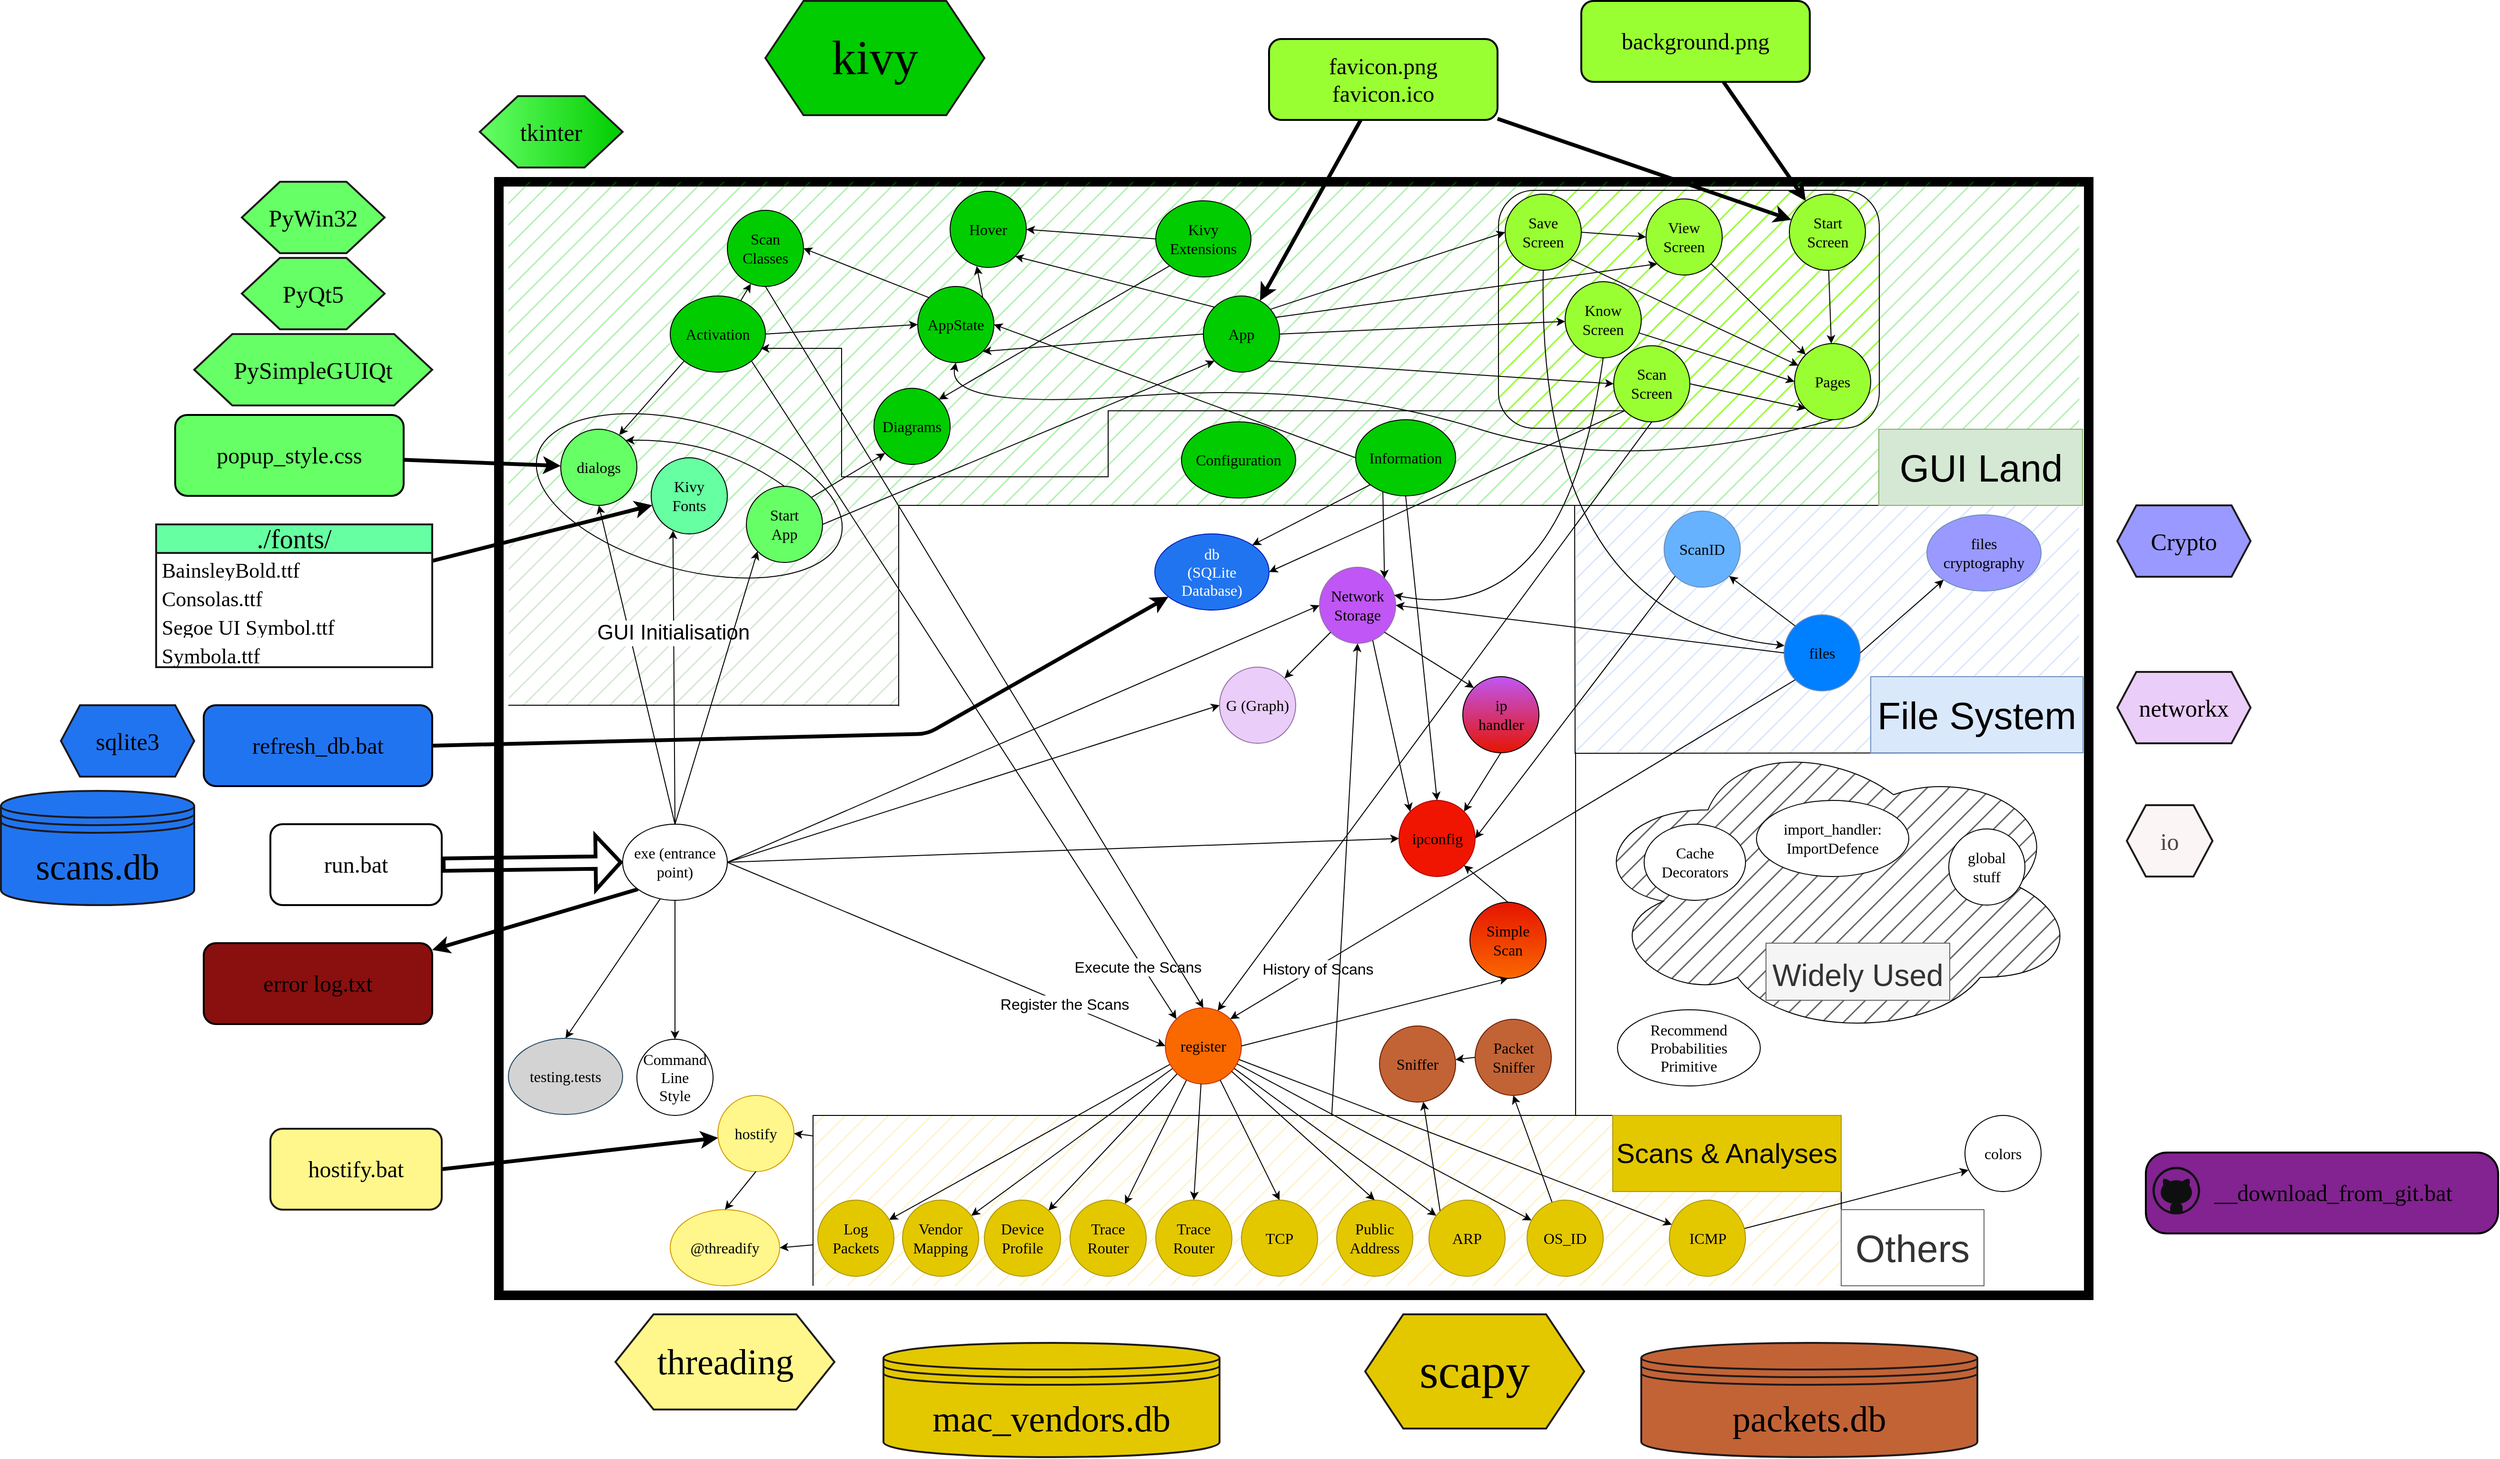 <mxfile>
    <diagram name="Page-1" id="a8F7jJg699dGcDbAWTl5">
        <mxGraphModel dx="2985" dy="2819" grid="1" gridSize="10" guides="1" tooltips="1" connect="1" arrows="1" fold="1" page="1" pageScale="1" pageWidth="827" pageHeight="1169" math="0" shadow="0">
            <root>
                <mxCell id="0"/>
                <mxCell id="1" parent="0"/>
                <mxCell id="19" value="" style="rounded=0;whiteSpace=wrap;html=1;fillColor=none;strokeWidth=10;" vertex="1" parent="1">
                    <mxGeometry x="-10" width="1670" height="1170" as="geometry"/>
                </mxCell>
                <mxCell id="KP8LtkTHCNszyvqluSHY-103" value="" style="rounded=0;whiteSpace=wrap;html=1;strokeColor=none;fillColor=#fff2cc;fillStyle=hatch;" parent="1" vertex="1">
                    <mxGeometry x="320" y="981" width="1080" height="179" as="geometry"/>
                </mxCell>
                <mxCell id="KP8LtkTHCNszyvqluSHY-54" value="" style="rounded=0;whiteSpace=wrap;html=1;fillColor=#00CC00;strokeColor=none;fillStyle=hatch;opacity=30;" parent="1" vertex="1">
                    <mxGeometry width="1650" height="340" as="geometry"/>
                </mxCell>
                <mxCell id="KP8LtkTHCNszyvqluSHY-77" value="" style="rounded=1;whiteSpace=wrap;html=1;fillColor=#99FF33;fillStyle=hatch;" parent="1" vertex="1">
                    <mxGeometry x="1040" y="9" width="400" height="250" as="geometry"/>
                </mxCell>
                <mxCell id="KP8LtkTHCNszyvqluSHY-63" value="" style="rounded=0;whiteSpace=wrap;html=1;strokeColor=none;fillStyle=hatch;" parent="1" vertex="1">
                    <mxGeometry x="1400" y="980" width="250" height="180" as="geometry"/>
                </mxCell>
                <mxCell id="KP8LtkTHCNszyvqluSHY-62" value="" style="rounded=0;whiteSpace=wrap;html=1;strokeColor=none;fillStyle=hatch;" parent="1" vertex="1">
                    <mxGeometry x="1121" y="600" width="529" height="380" as="geometry"/>
                </mxCell>
                <mxCell id="KP8LtkTHCNszyvqluSHY-56" value="" style="ellipse;shape=cloud;whiteSpace=wrap;html=1;fillStyle=hatch;fillColor=#666666;" parent="1" vertex="1">
                    <mxGeometry x="1130" y="580" width="520" height="320" as="geometry"/>
                </mxCell>
                <mxCell id="KP8LtkTHCNszyvqluSHY-55" value="" style="rounded=0;whiteSpace=wrap;html=1;fillColor=#d5e8d4;strokeColor=none;fillStyle=hatch;" parent="1" vertex="1">
                    <mxGeometry x="0.5" y="340" width="409.5" height="210" as="geometry"/>
                </mxCell>
                <mxCell id="KP8LtkTHCNszyvqluSHY-53" value="" style="rounded=0;whiteSpace=wrap;html=1;fillColor=#dae8fc;strokeColor=none;fillStyle=hatch;glass=0;shadow=0;" parent="1" vertex="1">
                    <mxGeometry x="1121" y="340" width="529" height="260" as="geometry"/>
                </mxCell>
                <mxCell id="KP8LtkTHCNszyvqluSHY-12" value="" style="ellipse;whiteSpace=wrap;html=1;fillColor=none;rotation=15;" parent="1" vertex="1">
                    <mxGeometry x="25" y="252.3" width="330" height="155.41" as="geometry"/>
                </mxCell>
                <mxCell id="4mCQ5pcPBgcy5jRonQE--4" value="colors" style="ellipse;whiteSpace=wrap;html=1;fontFamily=Consolas;fontSize=16;" parent="1" vertex="1">
                    <mxGeometry x="1530" y="981" width="80" height="80" as="geometry"/>
                </mxCell>
                <mxCell id="4mCQ5pcPBgcy5jRonQE--5" value="Command&lt;br&gt;Line&lt;br&gt;Style" style="ellipse;whiteSpace=wrap;html=1;fontFamily=Consolas;fontSize=16;" parent="1" vertex="1">
                    <mxGeometry x="135" y="901" width="80" height="80" as="geometry"/>
                </mxCell>
                <mxCell id="4mCQ5pcPBgcy5jRonQE--6" value="db&lt;br&gt;(SQLite Database)" style="ellipse;whiteSpace=wrap;html=1;fontFamily=Consolas;fontSize=16;fillColor=#2174EF;fontColor=#ffffff;strokeColor=#001DBC;" parent="1" vertex="1">
                    <mxGeometry x="679" y="370" width="120" height="80" as="geometry"/>
                </mxCell>
                <mxCell id="43" style="edgeStyle=none;html=1;exitX=0;exitY=1;exitDx=0;exitDy=0;strokeWidth=4;fontFamily=Consolas;fontSize=22;" edge="1" parent="1" source="4mCQ5pcPBgcy5jRonQE--7" target="42">
                    <mxGeometry relative="1" as="geometry"/>
                </mxCell>
                <mxCell id="4mCQ5pcPBgcy5jRonQE--7" value="exe (entrance point)" style="ellipse;whiteSpace=wrap;html=1;fontFamily=Consolas;fontSize=16;" parent="1" vertex="1">
                    <mxGeometry x="120" y="675" width="110" height="80" as="geometry"/>
                </mxCell>
                <mxCell id="4mCQ5pcPBgcy5jRonQE--8" value="files" style="ellipse;whiteSpace=wrap;html=1;fontFamily=Consolas;fontSize=16;fillColor=#007FFF;strokeColor=#6c8ebf;" parent="1" vertex="1">
                    <mxGeometry x="1340" y="455" width="80" height="80" as="geometry"/>
                </mxCell>
                <mxCell id="4mCQ5pcPBgcy5jRonQE--9" value="files&lt;br&gt;cryptography" style="ellipse;whiteSpace=wrap;html=1;fontFamily=Consolas;fontSize=16;fillColor=#9999FF;strokeColor=#6c8ebf;" parent="1" vertex="1">
                    <mxGeometry x="1490" y="350" width="120" height="80" as="geometry"/>
                </mxCell>
                <mxCell id="4mCQ5pcPBgcy5jRonQE--10" value="global&lt;br&gt;stuff" style="ellipse;whiteSpace=wrap;html=1;fontFamily=Consolas;fontSize=16;" parent="1" vertex="1">
                    <mxGeometry x="1513" y="680" width="80" height="80" as="geometry"/>
                </mxCell>
                <mxCell id="4mCQ5pcPBgcy5jRonQE--11" value="hostify" style="ellipse;whiteSpace=wrap;html=1;fontFamily=Consolas;fontSize=16;fillColor=#FFF78C;strokeColor=#d79b00;" parent="1" vertex="1">
                    <mxGeometry x="220" y="960" width="80" height="80" as="geometry"/>
                </mxCell>
                <mxCell id="4mCQ5pcPBgcy5jRonQE--12" value="import_handler: ImportDefence" style="ellipse;whiteSpace=wrap;html=1;fontFamily=Consolas;fontSize=16;" parent="1" vertex="1">
                    <mxGeometry x="1311" y="650" width="160" height="80" as="geometry"/>
                </mxCell>
                <mxCell id="4mCQ5pcPBgcy5jRonQE--13" value="ipconfig" style="ellipse;whiteSpace=wrap;html=1;fontFamily=Consolas;fontSize=16;fillColor=#F01500;strokeColor=#B20000;fontColor=#000000;" parent="1" vertex="1">
                    <mxGeometry x="935.5" y="650" width="80" height="80" as="geometry"/>
                </mxCell>
                <mxCell id="4mCQ5pcPBgcy5jRonQE--14" value="ip&lt;br&gt;handler" style="ellipse;whiteSpace=wrap;html=1;fontFamily=Consolas;fontSize=16;gradientColor=#E51400;fillColor=#C056F5;" parent="1" vertex="1">
                    <mxGeometry x="1002.5" y="520" width="80" height="80" as="geometry"/>
                </mxCell>
                <mxCell id="4mCQ5pcPBgcy5jRonQE--15" value="Network&lt;br&gt;Storage" style="ellipse;whiteSpace=wrap;html=1;fontFamily=Consolas;fontSize=16;fillColor=#c056f5;strokeColor=#9673a6;" parent="1" vertex="1">
                    <mxGeometry x="852" y="405" width="80" height="80" as="geometry"/>
                </mxCell>
                <mxCell id="18" style="edgeStyle=none;html=1;exitX=0;exitY=0.5;exitDx=0;exitDy=0;fontSize=29;" parent="1" source="4mCQ5pcPBgcy5jRonQE--16" target="16" edge="1">
                    <mxGeometry relative="1" as="geometry"/>
                </mxCell>
                <mxCell id="4mCQ5pcPBgcy5jRonQE--16" value="Packet&lt;br&gt;Sniffer" style="ellipse;whiteSpace=wrap;html=1;fontFamily=Consolas;fontSize=16;fillColor=#C26336;fontColor=#000000;strokeColor=#6D1F00;" parent="1" vertex="1">
                    <mxGeometry x="1015.5" y="880" width="80" height="80" as="geometry"/>
                </mxCell>
                <mxCell id="4mCQ5pcPBgcy5jRonQE--18" value="Recommend&lt;br&gt;Probabilities&lt;br&gt;Primitive" style="ellipse;whiteSpace=wrap;html=1;fontFamily=Consolas;fontSize=16;" parent="1" vertex="1">
                    <mxGeometry x="1165" y="870" width="150" height="80" as="geometry"/>
                </mxCell>
                <mxCell id="9" style="edgeStyle=none;html=1;fontSize=29;" parent="1" source="4mCQ5pcPBgcy5jRonQE--19" target="8" edge="1">
                    <mxGeometry relative="1" as="geometry"/>
                </mxCell>
                <mxCell id="13" style="edgeStyle=none;html=1;fontSize=29;" parent="1" source="4mCQ5pcPBgcy5jRonQE--19" target="10" edge="1">
                    <mxGeometry relative="1" as="geometry"/>
                </mxCell>
                <mxCell id="14" style="edgeStyle=none;html=1;fontSize=29;" parent="1" source="4mCQ5pcPBgcy5jRonQE--19" target="11" edge="1">
                    <mxGeometry relative="1" as="geometry"/>
                </mxCell>
                <mxCell id="15" style="edgeStyle=none;html=1;fontSize=29;" parent="1" source="4mCQ5pcPBgcy5jRonQE--19" target="12" edge="1">
                    <mxGeometry relative="1" as="geometry"/>
                </mxCell>
                <mxCell id="4mCQ5pcPBgcy5jRonQE--19" value="register" style="ellipse;whiteSpace=wrap;html=1;fontFamily=Consolas;fontSize=16;fillColor=#fa6800;strokeColor=#C73500;fontColor=#000000;" parent="1" vertex="1">
                    <mxGeometry x="690" y="868" width="80" height="80" as="geometry"/>
                </mxCell>
                <mxCell id="4mCQ5pcPBgcy5jRonQE--20" value="ScanID" style="ellipse;whiteSpace=wrap;html=1;fontFamily=Consolas;fontSize=16;fillColor=#66B2FF;strokeColor=#6c8ebf;" parent="1" vertex="1">
                    <mxGeometry x="1214" y="346" width="80" height="80" as="geometry"/>
                </mxCell>
                <mxCell id="4mCQ5pcPBgcy5jRonQE--21" value="Simple&lt;br&gt;Scan" style="ellipse;whiteSpace=wrap;html=1;fontFamily=Consolas;fontSize=16;gradientColor=#FA6800;fillColor=#E51400;" parent="1" vertex="1">
                    <mxGeometry x="1010" y="757" width="80" height="80" as="geometry"/>
                </mxCell>
                <mxCell id="4mCQ5pcPBgcy5jRonQE--22" value="@threadify" style="ellipse;whiteSpace=wrap;html=1;fontFamily=Consolas;fontSize=16;fillColor=#FFF78C;strokeColor=#d79b00;" parent="1" vertex="1">
                    <mxGeometry x="170" y="1080" width="115" height="80" as="geometry"/>
                </mxCell>
                <mxCell id="4mCQ5pcPBgcy5jRonQE--23" value="Activation" style="ellipse;whiteSpace=wrap;html=1;fontFamily=Consolas;fontSize=16;fillColor=#00CC00;" parent="1" vertex="1">
                    <mxGeometry x="170" y="120" width="100" height="80" as="geometry"/>
                </mxCell>
                <mxCell id="4mCQ5pcPBgcy5jRonQE--24" value="App" style="ellipse;whiteSpace=wrap;html=1;fontFamily=Consolas;fontSize=16;fillColor=#00CC00;" parent="1" vertex="1">
                    <mxGeometry x="730" y="120" width="80" height="80" as="geometry"/>
                </mxCell>
                <mxCell id="4mCQ5pcPBgcy5jRonQE--25" value="AppState" style="ellipse;whiteSpace=wrap;html=1;fontFamily=Consolas;fontSize=16;fillColor=#00CC00;" parent="1" vertex="1">
                    <mxGeometry x="430" y="110" width="80" height="80" as="geometry"/>
                </mxCell>
                <mxCell id="4mCQ5pcPBgcy5jRonQE--26" value="Configuration" style="ellipse;whiteSpace=wrap;html=1;fontFamily=Consolas;fontSize=16;fillColor=#00CC00;" parent="1" vertex="1">
                    <mxGeometry x="707" y="252.3" width="120" height="80" as="geometry"/>
                </mxCell>
                <mxCell id="4mCQ5pcPBgcy5jRonQE--27" value="Diagrams" style="ellipse;whiteSpace=wrap;html=1;fontFamily=Consolas;fontSize=16;fillColor=#00CC00;" parent="1" vertex="1">
                    <mxGeometry x="384" y="217" width="80" height="80" as="geometry"/>
                </mxCell>
                <mxCell id="4mCQ5pcPBgcy5jRonQE--28" value="dialogs" style="ellipse;whiteSpace=wrap;html=1;fontFamily=Consolas;fontSize=16;fillColor=#66FF66;" parent="1" vertex="1">
                    <mxGeometry x="55" y="260" width="80" height="80" as="geometry"/>
                </mxCell>
                <mxCell id="4mCQ5pcPBgcy5jRonQE--29" value="Hover" style="ellipse;whiteSpace=wrap;html=1;fontFamily=Consolas;fontSize=16;fillColor=#00CC00;" parent="1" vertex="1">
                    <mxGeometry x="464" y="10" width="80" height="80" as="geometry"/>
                </mxCell>
                <mxCell id="4mCQ5pcPBgcy5jRonQE--30" value="Information" style="ellipse;whiteSpace=wrap;html=1;fontFamily=Consolas;fontSize=16;fillColor=#00CC00;" parent="1" vertex="1">
                    <mxGeometry x="890" y="250" width="105" height="80" as="geometry"/>
                </mxCell>
                <mxCell id="4mCQ5pcPBgcy5jRonQE--31" value="Kivy&lt;br&gt;Extensions" style="ellipse;whiteSpace=wrap;html=1;fontFamily=Consolas;fontSize=16;fillColor=#00CC00;" parent="1" vertex="1">
                    <mxGeometry x="680" y="20" width="100" height="80" as="geometry"/>
                </mxCell>
                <mxCell id="31" style="edgeStyle=none;html=1;strokeWidth=4;fontFamily=Consolas;fontSize=30;" edge="1" parent="1" source="27" target="4mCQ5pcPBgcy5jRonQE--32">
                    <mxGeometry relative="1" as="geometry"/>
                </mxCell>
                <mxCell id="4mCQ5pcPBgcy5jRonQE--32" value="Kivy&lt;br&gt;Fonts" style="ellipse;whiteSpace=wrap;html=1;fontFamily=Consolas;fontSize=16;fillColor=#66ffa2;" parent="1" vertex="1">
                    <mxGeometry x="150" y="290" width="80" height="80" as="geometry"/>
                </mxCell>
                <mxCell id="4mCQ5pcPBgcy5jRonQE--33" value="Scan&lt;br&gt;Classes" style="ellipse;whiteSpace=wrap;html=1;fontFamily=Consolas;fontSize=16;fillColor=#00CC00;" parent="1" vertex="1">
                    <mxGeometry x="230" y="30" width="80" height="80" as="geometry"/>
                </mxCell>
                <mxCell id="4mCQ5pcPBgcy5jRonQE--34" value="Start&lt;br&gt;App" style="ellipse;whiteSpace=wrap;html=1;fontFamily=Consolas;fontSize=16;fillColor=#66FF66;" parent="1" vertex="1">
                    <mxGeometry x="250" y="320" width="80" height="80" as="geometry"/>
                </mxCell>
                <mxCell id="4mCQ5pcPBgcy5jRonQE--36" value="Know&lt;br&gt;Screen" style="ellipse;whiteSpace=wrap;html=1;fontFamily=Consolas;fontSize=16;fillColor=#99FF33;" parent="1" vertex="1">
                    <mxGeometry x="1110" y="105" width="80" height="80" as="geometry"/>
                </mxCell>
                <mxCell id="4mCQ5pcPBgcy5jRonQE--37" value="Pages" style="ellipse;whiteSpace=wrap;html=1;fontFamily=Consolas;fontSize=16;fillColor=#99FF33;" parent="1" vertex="1">
                    <mxGeometry x="1351" y="170" width="80" height="80" as="geometry"/>
                </mxCell>
                <mxCell id="4mCQ5pcPBgcy5jRonQE--38" value="Save&lt;br&gt;Screen" style="ellipse;whiteSpace=wrap;html=1;fontFamily=Consolas;fontSize=16;fillColor=#99FF33;" parent="1" vertex="1">
                    <mxGeometry x="1047" y="13" width="80" height="80" as="geometry"/>
                </mxCell>
                <mxCell id="KP8LtkTHCNszyvqluSHY-105" style="edgeStyle=orthogonalEdgeStyle;rounded=0;orthogonalLoop=1;jettySize=auto;html=1;exitX=0;exitY=1;exitDx=0;exitDy=0;entryX=0.95;entryY=0.688;entryDx=0;entryDy=0;entryPerimeter=0;" parent="1" source="4mCQ5pcPBgcy5jRonQE--39" target="4mCQ5pcPBgcy5jRonQE--23" edge="1">
                    <mxGeometry relative="1" as="geometry">
                        <Array as="points">
                            <mxPoint x="630" y="241"/>
                            <mxPoint x="630" y="310"/>
                            <mxPoint x="350" y="310"/>
                            <mxPoint x="350" y="175"/>
                        </Array>
                    </mxGeometry>
                </mxCell>
                <mxCell id="4mCQ5pcPBgcy5jRonQE--39" value="Scan&lt;br&gt;Screen" style="ellipse;html=1;fontFamily=Consolas;fontSize=16;whiteSpace=wrap;fillColor=#99FF33;" parent="1" vertex="1">
                    <mxGeometry x="1161" y="172.3" width="80" height="80" as="geometry"/>
                </mxCell>
                <mxCell id="4mCQ5pcPBgcy5jRonQE--40" value="View&lt;br&gt;Screen" style="ellipse;whiteSpace=wrap;html=1;fontFamily=Consolas;fontSize=16;fillColor=#99FF33;" parent="1" vertex="1">
                    <mxGeometry x="1195" y="18" width="80" height="80" as="geometry"/>
                </mxCell>
                <mxCell id="4mCQ5pcPBgcy5jRonQE--45" value="Public&lt;br&gt;Address" style="ellipse;whiteSpace=wrap;html=1;fontFamily=Consolas;fontSize=16;fillColor=#e3c800;strokeColor=#B09500;fontColor=#000000;" parent="1" vertex="1">
                    <mxGeometry x="870" y="1070" width="80" height="80" as="geometry"/>
                </mxCell>
                <mxCell id="4mCQ5pcPBgcy5jRonQE--46" value="TCP" style="ellipse;whiteSpace=wrap;html=1;fontFamily=Consolas;fontSize=16;fillColor=#e3c800;strokeColor=#B09500;fontColor=#000000;" parent="1" vertex="1">
                    <mxGeometry x="770" y="1070" width="80" height="80" as="geometry"/>
                </mxCell>
                <mxCell id="4mCQ5pcPBgcy5jRonQE--47" value="Trace&lt;br&gt;Router" style="ellipse;whiteSpace=wrap;html=1;fontFamily=Consolas;fontSize=16;fillColor=#e3c800;strokeColor=#B09500;fontColor=#000000;" parent="1" vertex="1">
                    <mxGeometry x="680" y="1070" width="80" height="80" as="geometry"/>
                </mxCell>
                <mxCell id="4mCQ5pcPBgcy5jRonQE--49" value="testing.tests" style="ellipse;whiteSpace=wrap;html=1;fontFamily=Consolas;fontSize=16;fillColor=#D3D3D3;strokeColor=#23445d;" parent="1" vertex="1">
                    <mxGeometry y="900" width="120" height="80" as="geometry"/>
                </mxCell>
                <mxCell id="KP8LtkTHCNszyvqluSHY-2" value="" style="endArrow=classic;html=1;rounded=0;exitX=1;exitY=0.5;exitDx=0;exitDy=0;entryX=0;entryY=0.5;entryDx=0;entryDy=0;" parent="1" source="4mCQ5pcPBgcy5jRonQE--7" target="4mCQ5pcPBgcy5jRonQE--15" edge="1">
                    <mxGeometry width="50" height="50" relative="1" as="geometry">
                        <mxPoint x="90" y="720" as="sourcePoint"/>
                        <mxPoint x="140" y="670" as="targetPoint"/>
                    </mxGeometry>
                </mxCell>
                <mxCell id="KP8LtkTHCNszyvqluSHY-3" value="" style="endArrow=classic;html=1;rounded=0;exitX=0.5;exitY=1;exitDx=0;exitDy=0;entryX=0.5;entryY=0;entryDx=0;entryDy=0;" parent="1" source="4mCQ5pcPBgcy5jRonQE--7" target="4mCQ5pcPBgcy5jRonQE--5" edge="1">
                    <mxGeometry width="50" height="50" relative="1" as="geometry">
                        <mxPoint x="180" y="810" as="sourcePoint"/>
                        <mxPoint x="160" y="910" as="targetPoint"/>
                    </mxGeometry>
                </mxCell>
                <mxCell id="KP8LtkTHCNszyvqluSHY-4" value="" style="endArrow=classic;html=1;rounded=0;exitX=1;exitY=0.5;exitDx=0;exitDy=0;entryX=0;entryY=0.5;entryDx=0;entryDy=0;" parent="1" source="4mCQ5pcPBgcy5jRonQE--7" target="4mCQ5pcPBgcy5jRonQE--13" edge="1">
                    <mxGeometry width="50" height="50" relative="1" as="geometry">
                        <mxPoint x="110" y="680" as="sourcePoint"/>
                        <mxPoint x="160" y="630" as="targetPoint"/>
                    </mxGeometry>
                </mxCell>
                <mxCell id="KP8LtkTHCNszyvqluSHY-5" value="" style="endArrow=classic;html=1;rounded=0;exitX=0.358;exitY=0.982;exitDx=0;exitDy=0;entryX=0.5;entryY=0;entryDx=0;entryDy=0;exitPerimeter=0;" parent="1" source="4mCQ5pcPBgcy5jRonQE--7" target="4mCQ5pcPBgcy5jRonQE--49" edge="1">
                    <mxGeometry width="50" height="50" relative="1" as="geometry">
                        <mxPoint x="170" y="850" as="sourcePoint"/>
                        <mxPoint x="220" y="800" as="targetPoint"/>
                    </mxGeometry>
                </mxCell>
                <mxCell id="KP8LtkTHCNszyvqluSHY-7" value="G (Graph)" style="ellipse;whiteSpace=wrap;html=1;fontFamily=Consolas;fontSize=16;fillColor=#eacdf9;strokeColor=#9673a6;" parent="1" vertex="1">
                    <mxGeometry x="747" y="510" width="80" height="80" as="geometry"/>
                </mxCell>
                <mxCell id="KP8LtkTHCNszyvqluSHY-8" value="Register the Scans" style="endArrow=classic;html=1;rounded=0;exitX=1;exitY=0.5;exitDx=0;exitDy=0;entryX=0;entryY=0.5;entryDx=0;entryDy=0;fontSize=16;" parent="1" source="4mCQ5pcPBgcy5jRonQE--7" target="4mCQ5pcPBgcy5jRonQE--19" edge="1">
                    <mxGeometry x="0.539" y="-1" width="50" height="50" relative="1" as="geometry">
                        <mxPoint x="50" y="630" as="sourcePoint"/>
                        <mxPoint x="100" y="580" as="targetPoint"/>
                        <mxPoint as="offset"/>
                    </mxGeometry>
                </mxCell>
                <mxCell id="KP8LtkTHCNszyvqluSHY-9" value="" style="endArrow=classic;html=1;rounded=0;exitX=0.5;exitY=0;exitDx=0;exitDy=0;entryX=0.5;entryY=1;entryDx=0;entryDy=0;" parent="1" source="4mCQ5pcPBgcy5jRonQE--7" target="4mCQ5pcPBgcy5jRonQE--28" edge="1">
                    <mxGeometry width="50" height="50" relative="1" as="geometry">
                        <mxPoint x="150" y="630" as="sourcePoint"/>
                        <mxPoint x="200" y="580" as="targetPoint"/>
                    </mxGeometry>
                </mxCell>
                <mxCell id="KP8LtkTHCNszyvqluSHY-10" value="&lt;font style=&quot;font-size: 22px;&quot;&gt;GUI Initialisation&lt;/font&gt;" style="endArrow=classic;html=1;rounded=0;exitX=0.5;exitY=0;exitDx=0;exitDy=0;verticalAlign=middle;entryX=0.286;entryY=0.956;entryDx=0;entryDy=0;entryPerimeter=0;" parent="1" source="4mCQ5pcPBgcy5jRonQE--7" target="4mCQ5pcPBgcy5jRonQE--32" edge="1">
                    <mxGeometry x="0.304" y="1" width="50" height="50" relative="1" as="geometry">
                        <mxPoint x="170" y="670" as="sourcePoint"/>
                        <mxPoint x="170" y="370" as="targetPoint"/>
                        <mxPoint as="offset"/>
                    </mxGeometry>
                </mxCell>
                <mxCell id="KP8LtkTHCNszyvqluSHY-11" value="" style="endArrow=classic;html=1;rounded=0;exitX=0.5;exitY=0;exitDx=0;exitDy=0;entryX=0;entryY=1;entryDx=0;entryDy=0;" parent="1" source="4mCQ5pcPBgcy5jRonQE--7" target="4mCQ5pcPBgcy5jRonQE--34" edge="1">
                    <mxGeometry width="50" height="50" relative="1" as="geometry">
                        <mxPoint x="170" y="660" as="sourcePoint"/>
                        <mxPoint x="220" y="610" as="targetPoint"/>
                    </mxGeometry>
                </mxCell>
                <mxCell id="KP8LtkTHCNszyvqluSHY-16" value="" style="endArrow=classic;html=1;rounded=0;entryX=0.5;entryY=0;entryDx=0;entryDy=0;" parent="1" source="4mCQ5pcPBgcy5jRonQE--19" target="4mCQ5pcPBgcy5jRonQE--47" edge="1">
                    <mxGeometry width="50" height="50" relative="1" as="geometry">
                        <mxPoint x="150" y="240" as="sourcePoint"/>
                        <mxPoint x="200" y="190" as="targetPoint"/>
                    </mxGeometry>
                </mxCell>
                <mxCell id="KP8LtkTHCNszyvqluSHY-17" value="" style="endArrow=classic;html=1;rounded=0;entryX=0.5;entryY=0;entryDx=0;entryDy=0;" parent="1" source="4mCQ5pcPBgcy5jRonQE--19" target="4mCQ5pcPBgcy5jRonQE--46" edge="1">
                    <mxGeometry width="50" height="50" relative="1" as="geometry">
                        <mxPoint x="90" y="220" as="sourcePoint"/>
                        <mxPoint x="140" y="170" as="targetPoint"/>
                    </mxGeometry>
                </mxCell>
                <mxCell id="KP8LtkTHCNszyvqluSHY-18" value="" style="endArrow=classic;html=1;rounded=0;entryX=0.5;entryY=0;entryDx=0;entryDy=0;" parent="1" source="4mCQ5pcPBgcy5jRonQE--19" target="4mCQ5pcPBgcy5jRonQE--45" edge="1">
                    <mxGeometry width="50" height="50" relative="1" as="geometry">
                        <mxPoint x="730" y="780" as="sourcePoint"/>
                        <mxPoint x="220" y="200" as="targetPoint"/>
                    </mxGeometry>
                </mxCell>
                <mxCell id="KP8LtkTHCNszyvqluSHY-19" value="" style="endArrow=classic;html=1;rounded=0;" parent="1" source="4mCQ5pcPBgcy5jRonQE--19" target="7" edge="1">
                    <mxGeometry width="50" height="50" relative="1" as="geometry">
                        <mxPoint x="750" y="780" as="sourcePoint"/>
                        <mxPoint x="985.716" y="1071.716" as="targetPoint"/>
                    </mxGeometry>
                </mxCell>
                <mxCell id="KP8LtkTHCNszyvqluSHY-20" value="" style="endArrow=classic;html=1;rounded=0;" parent="1" source="4mCQ5pcPBgcy5jRonQE--19" target="5" edge="1">
                    <mxGeometry width="50" height="50" relative="1" as="geometry">
                        <mxPoint x="200" y="270" as="sourcePoint"/>
                        <mxPoint x="1201.716" y="1072.716" as="targetPoint"/>
                    </mxGeometry>
                </mxCell>
                <mxCell id="KP8LtkTHCNszyvqluSHY-21" value="" style="endArrow=classic;html=1;rounded=0;" parent="1" source="4mCQ5pcPBgcy5jRonQE--19" target="6" edge="1">
                    <mxGeometry width="50" height="50" relative="1" as="geometry">
                        <mxPoint x="160" y="320" as="sourcePoint"/>
                        <mxPoint x="1092.716" y="1071.716" as="targetPoint"/>
                    </mxGeometry>
                </mxCell>
                <mxCell id="KP8LtkTHCNszyvqluSHY-22" value="" style="endArrow=classic;html=1;rounded=0;exitX=1;exitY=0.5;exitDx=0;exitDy=0;entryX=0;entryY=1;entryDx=0;entryDy=0;" parent="1" source="4mCQ5pcPBgcy5jRonQE--8" target="4mCQ5pcPBgcy5jRonQE--9" edge="1">
                    <mxGeometry width="50" height="50" relative="1" as="geometry">
                        <mxPoint x="1470" y="530" as="sourcePoint"/>
                        <mxPoint x="1520" y="480" as="targetPoint"/>
                    </mxGeometry>
                </mxCell>
                <mxCell id="KP8LtkTHCNszyvqluSHY-23" value="" style="endArrow=classic;html=1;rounded=0;exitX=0;exitY=0;exitDx=0;exitDy=0;entryX=1;entryY=1;entryDx=0;entryDy=0;" parent="1" source="4mCQ5pcPBgcy5jRonQE--8" target="4mCQ5pcPBgcy5jRonQE--20" edge="1">
                    <mxGeometry width="50" height="50" relative="1" as="geometry">
                        <mxPoint x="1360" y="680" as="sourcePoint"/>
                        <mxPoint x="1410" y="630" as="targetPoint"/>
                    </mxGeometry>
                </mxCell>
                <mxCell id="KP8LtkTHCNszyvqluSHY-24" value="" style="endArrow=classic;html=1;rounded=0;exitX=0;exitY=0.5;exitDx=0;exitDy=0;entryX=1;entryY=0.5;entryDx=0;entryDy=0;" parent="1" source="4mCQ5pcPBgcy5jRonQE--8" target="4mCQ5pcPBgcy5jRonQE--15" edge="1">
                    <mxGeometry width="50" height="50" relative="1" as="geometry">
                        <mxPoint x="1280" y="610" as="sourcePoint"/>
                        <mxPoint x="1330" y="560" as="targetPoint"/>
                    </mxGeometry>
                </mxCell>
                <mxCell id="KP8LtkTHCNszyvqluSHY-27" value="&lt;font style=&quot;font-size: 16px;&quot;&gt;History of Scans&lt;/font&gt;" style="endArrow=classic;html=1;rounded=0;exitX=0;exitY=1;exitDx=0;exitDy=0;entryX=1;entryY=0;entryDx=0;entryDy=0;" parent="1" source="4mCQ5pcPBgcy5jRonQE--8" target="4mCQ5pcPBgcy5jRonQE--19" edge="1">
                    <mxGeometry x="0.694" y="2" width="50" height="50" relative="1" as="geometry">
                        <mxPoint x="1200" y="600" as="sourcePoint"/>
                        <mxPoint x="1250" y="550" as="targetPoint"/>
                        <mxPoint as="offset"/>
                    </mxGeometry>
                </mxCell>
                <mxCell id="KP8LtkTHCNszyvqluSHY-29" value="" style="endArrow=classic;html=1;rounded=0;exitX=0.5;exitY=1;exitDx=0;exitDy=0;entryX=0.5;entryY=0;entryDx=0;entryDy=0;" parent="1" source="4mCQ5pcPBgcy5jRonQE--11" target="4mCQ5pcPBgcy5jRonQE--22" edge="1">
                    <mxGeometry width="50" height="50" relative="1" as="geometry">
                        <mxPoint x="206" y="1170" as="sourcePoint"/>
                        <mxPoint x="256" y="1120" as="targetPoint"/>
                    </mxGeometry>
                </mxCell>
                <mxCell id="KP8LtkTHCNszyvqluSHY-31" value="" style="endArrow=classic;html=1;rounded=0;exitX=0.5;exitY=1;exitDx=0;exitDy=0;entryX=1;entryY=0;entryDx=0;entryDy=0;" parent="1" source="4mCQ5pcPBgcy5jRonQE--14" target="4mCQ5pcPBgcy5jRonQE--13" edge="1">
                    <mxGeometry width="50" height="50" relative="1" as="geometry">
                        <mxPoint x="460" y="790" as="sourcePoint"/>
                        <mxPoint x="510" y="740" as="targetPoint"/>
                    </mxGeometry>
                </mxCell>
                <mxCell id="KP8LtkTHCNszyvqluSHY-39" value="" style="endArrow=classic;html=1;rounded=0;exitX=1;exitY=1;exitDx=0;exitDy=0;entryX=0;entryY=0;entryDx=0;entryDy=0;" parent="1" source="4mCQ5pcPBgcy5jRonQE--15" target="4mCQ5pcPBgcy5jRonQE--14" edge="1">
                    <mxGeometry width="50" height="50" relative="1" as="geometry">
                        <mxPoint x="410" y="660" as="sourcePoint"/>
                        <mxPoint x="460" y="610" as="targetPoint"/>
                    </mxGeometry>
                </mxCell>
                <mxCell id="KP8LtkTHCNszyvqluSHY-40" value="Cache&lt;br&gt;Decorators" style="ellipse;whiteSpace=wrap;html=1;fontFamily=Consolas;fontSize=16;" parent="1" vertex="1">
                    <mxGeometry x="1193" y="675" width="106.5" height="80" as="geometry"/>
                </mxCell>
                <mxCell id="KP8LtkTHCNszyvqluSHY-42" value="" style="endArrow=classic;html=1;rounded=0;exitX=0;exitY=1;exitDx=0;exitDy=0;entryX=1;entryY=0.5;entryDx=0;entryDy=0;" parent="1" source="4mCQ5pcPBgcy5jRonQE--20" target="4mCQ5pcPBgcy5jRonQE--13" edge="1">
                    <mxGeometry width="50" height="50" relative="1" as="geometry">
                        <mxPoint x="1110" y="780" as="sourcePoint"/>
                        <mxPoint x="1160" y="730" as="targetPoint"/>
                    </mxGeometry>
                </mxCell>
                <mxCell id="KP8LtkTHCNszyvqluSHY-44" value="" style="endArrow=classic;html=1;rounded=0;exitX=0.5;exitY=0;exitDx=0;exitDy=0;entryX=1;entryY=1;entryDx=0;entryDy=0;" parent="1" source="4mCQ5pcPBgcy5jRonQE--21" target="4mCQ5pcPBgcy5jRonQE--13" edge="1">
                    <mxGeometry width="50" height="50" relative="1" as="geometry">
                        <mxPoint x="700" y="840" as="sourcePoint"/>
                        <mxPoint x="750" y="790" as="targetPoint"/>
                    </mxGeometry>
                </mxCell>
                <mxCell id="KP8LtkTHCNszyvqluSHY-45" value="" style="endArrow=classic;html=1;rounded=0;exitX=1;exitY=0.5;exitDx=0;exitDy=0;entryX=0.5;entryY=1;entryDx=0;entryDy=0;" parent="1" source="4mCQ5pcPBgcy5jRonQE--19" target="4mCQ5pcPBgcy5jRonQE--21" edge="1">
                    <mxGeometry width="50" height="50" relative="1" as="geometry">
                        <mxPoint x="730" y="910" as="sourcePoint"/>
                        <mxPoint x="780" y="860" as="targetPoint"/>
                    </mxGeometry>
                </mxCell>
                <mxCell id="KP8LtkTHCNszyvqluSHY-46" value="" style="curved=1;endArrow=classic;html=1;rounded=0;exitX=0.5;exitY=0;exitDx=0;exitDy=0;entryX=1;entryY=0;entryDx=0;entryDy=0;" parent="1" source="4mCQ5pcPBgcy5jRonQE--34" target="4mCQ5pcPBgcy5jRonQE--28" edge="1">
                    <mxGeometry width="50" height="50" relative="1" as="geometry">
                        <mxPoint x="380" y="450" as="sourcePoint"/>
                        <mxPoint x="430" y="400" as="targetPoint"/>
                        <Array as="points">
                            <mxPoint x="220" y="270"/>
                        </Array>
                    </mxGeometry>
                </mxCell>
                <mxCell id="KP8LtkTHCNszyvqluSHY-47" value="" style="endArrow=classic;html=1;rounded=0;exitX=1;exitY=0;exitDx=0;exitDy=0;entryX=0;entryY=1;entryDx=0;entryDy=0;" parent="1" source="4mCQ5pcPBgcy5jRonQE--34" target="4mCQ5pcPBgcy5jRonQE--27" edge="1">
                    <mxGeometry width="50" height="50" relative="1" as="geometry">
                        <mxPoint x="360" y="320" as="sourcePoint"/>
                        <mxPoint x="410" y="270" as="targetPoint"/>
                    </mxGeometry>
                </mxCell>
                <mxCell id="KP8LtkTHCNszyvqluSHY-48" value="" style="endArrow=classic;html=1;rounded=0;exitX=1;exitY=0.5;exitDx=0;exitDy=0;entryX=0;entryY=1;entryDx=0;entryDy=0;" parent="1" source="4mCQ5pcPBgcy5jRonQE--34" target="4mCQ5pcPBgcy5jRonQE--24" edge="1">
                    <mxGeometry width="50" height="50" relative="1" as="geometry">
                        <mxPoint x="480" y="340" as="sourcePoint"/>
                        <mxPoint x="530" y="290" as="targetPoint"/>
                    </mxGeometry>
                </mxCell>
                <mxCell id="KP8LtkTHCNszyvqluSHY-49" value="" style="endArrow=none;html=1;rounded=0;edgeStyle=orthogonalEdgeStyle;" parent="1" edge="1">
                    <mxGeometry width="50" height="50" relative="1" as="geometry">
                        <mxPoint y="550" as="sourcePoint"/>
                        <mxPoint x="1650" y="340" as="targetPoint"/>
                        <Array as="points">
                            <mxPoint x="410" y="551"/>
                            <mxPoint x="410" y="340"/>
                            <mxPoint x="1646" y="340"/>
                        </Array>
                    </mxGeometry>
                </mxCell>
                <mxCell id="KP8LtkTHCNszyvqluSHY-50" value="GUI Land" style="text;html=1;strokeColor=#82b366;fillColor=#d5e8d4;align=center;verticalAlign=middle;whiteSpace=wrap;rounded=0;fontSize=40;" parent="1" vertex="1">
                    <mxGeometry x="1439.5" y="260" width="214" height="80" as="geometry"/>
                </mxCell>
                <mxCell id="KP8LtkTHCNszyvqluSHY-51" value="" style="endArrow=none;html=1;rounded=0;edgeStyle=orthogonalEdgeStyle;" parent="1" edge="1">
                    <mxGeometry width="50" height="50" relative="1" as="geometry">
                        <mxPoint x="1650" y="600" as="sourcePoint"/>
                        <mxPoint x="1120" y="340" as="targetPoint"/>
                    </mxGeometry>
                </mxCell>
                <mxCell id="KP8LtkTHCNszyvqluSHY-52" value="File System" style="text;html=1;strokeColor=#6c8ebf;fillColor=#dae8fc;align=center;verticalAlign=middle;whiteSpace=wrap;rounded=0;fontSize=40;" parent="1" vertex="1">
                    <mxGeometry x="1431" y="520" width="223" height="80" as="geometry"/>
                </mxCell>
                <mxCell id="KP8LtkTHCNszyvqluSHY-57" value="&lt;font style=&quot;font-size: 32px;&quot;&gt;Widely Used&lt;/font&gt;" style="text;html=1;strokeColor=#666666;fillColor=#f5f5f5;align=center;verticalAlign=middle;whiteSpace=wrap;rounded=0;fontSize=40;fontColor=#333333;" parent="1" vertex="1">
                    <mxGeometry x="1321" y="800" width="193" height="60" as="geometry"/>
                </mxCell>
                <mxCell id="KP8LtkTHCNszyvqluSHY-58" value="" style="endArrow=none;html=1;rounded=0;edgeStyle=orthogonalEdgeStyle;" parent="1" edge="1">
                    <mxGeometry width="50" height="50" relative="1" as="geometry">
                        <mxPoint x="1400" y="1160" as="sourcePoint"/>
                        <mxPoint x="1120" y="600" as="targetPoint"/>
                        <Array as="points">
                            <mxPoint x="1121" y="981"/>
                            <mxPoint x="1121" y="600"/>
                        </Array>
                    </mxGeometry>
                </mxCell>
                <mxCell id="KP8LtkTHCNszyvqluSHY-59" value="Others" style="text;html=1;align=center;verticalAlign=middle;whiteSpace=wrap;rounded=0;fontSize=40;fillColor=#FFFFFF;fontColor=#333333;strokeColor=#666666;" parent="1" vertex="1">
                    <mxGeometry x="1400" y="1080" width="150" height="80" as="geometry"/>
                </mxCell>
                <mxCell id="KP8LtkTHCNszyvqluSHY-66" value="" style="endArrow=classic;html=1;rounded=0;exitX=1;exitY=0.5;exitDx=0;exitDy=0;entryX=0;entryY=0.5;entryDx=0;entryDy=0;exitPerimeter=0;" parent="1" source="4mCQ5pcPBgcy5jRonQE--23" target="4mCQ5pcPBgcy5jRonQE--25" edge="1">
                    <mxGeometry width="50" height="50" relative="1" as="geometry">
                        <mxPoint x="390" y="280" as="sourcePoint"/>
                        <mxPoint x="440" y="230" as="targetPoint"/>
                    </mxGeometry>
                </mxCell>
                <mxCell id="KP8LtkTHCNszyvqluSHY-67" value="" style="endArrow=classic;html=1;rounded=0;exitX=0;exitY=1;exitDx=0;exitDy=0;entryX=0.768;entryY=0.075;entryDx=0;entryDy=0;entryPerimeter=0;" parent="1" source="4mCQ5pcPBgcy5jRonQE--23" target="4mCQ5pcPBgcy5jRonQE--28" edge="1">
                    <mxGeometry width="50" height="50" relative="1" as="geometry">
                        <mxPoint x="450" y="430" as="sourcePoint"/>
                        <mxPoint x="130" y="280" as="targetPoint"/>
                    </mxGeometry>
                </mxCell>
                <mxCell id="KP8LtkTHCNszyvqluSHY-68" value="" style="endArrow=classic;html=1;rounded=0;exitX=0.742;exitY=0.059;exitDx=0;exitDy=0;entryX=0.309;entryY=0.965;entryDx=0;entryDy=0;exitPerimeter=0;entryPerimeter=0;" parent="1" source="4mCQ5pcPBgcy5jRonQE--23" target="4mCQ5pcPBgcy5jRonQE--33" edge="1">
                    <mxGeometry width="50" height="50" relative="1" as="geometry">
                        <mxPoint x="160" y="320" as="sourcePoint"/>
                        <mxPoint x="210" y="270" as="targetPoint"/>
                    </mxGeometry>
                </mxCell>
                <mxCell id="KP8LtkTHCNszyvqluSHY-70" value="" style="endArrow=classic;html=1;rounded=0;exitX=1;exitY=1;exitDx=0;exitDy=0;entryX=0;entryY=0;entryDx=0;entryDy=0;" parent="1" source="4mCQ5pcPBgcy5jRonQE--23" target="4mCQ5pcPBgcy5jRonQE--19" edge="1">
                    <mxGeometry width="50" height="50" relative="1" as="geometry">
                        <mxPoint x="470" y="450" as="sourcePoint"/>
                        <mxPoint x="520" y="400" as="targetPoint"/>
                    </mxGeometry>
                </mxCell>
                <mxCell id="KP8LtkTHCNszyvqluSHY-72" value="&lt;font style=&quot;font-size: 16px;&quot;&gt;Execute the Scans&lt;/font&gt;" style="edgeLabel;html=1;align=center;verticalAlign=middle;resizable=0;points=[];" parent="KP8LtkTHCNszyvqluSHY-70" connectable="0" vertex="1">
                    <mxGeometry x="0.833" y="-4" relative="1" as="geometry">
                        <mxPoint as="offset"/>
                    </mxGeometry>
                </mxCell>
                <mxCell id="KP8LtkTHCNszyvqluSHY-73" value="" style="endArrow=classic;html=1;rounded=0;exitX=0;exitY=0.5;exitDx=0;exitDy=0;entryX=1;entryY=1;entryDx=0;entryDy=0;" parent="1" source="4mCQ5pcPBgcy5jRonQE--24" target="4mCQ5pcPBgcy5jRonQE--25" edge="1">
                    <mxGeometry width="50" height="50" relative="1" as="geometry">
                        <mxPoint x="500" y="460" as="sourcePoint"/>
                        <mxPoint x="550" y="410" as="targetPoint"/>
                    </mxGeometry>
                </mxCell>
                <mxCell id="KP8LtkTHCNszyvqluSHY-74" value="" style="endArrow=classic;html=1;rounded=0;exitX=0;exitY=0;exitDx=0;exitDy=0;entryX=1;entryY=1;entryDx=0;entryDy=0;" parent="1" source="4mCQ5pcPBgcy5jRonQE--24" target="4mCQ5pcPBgcy5jRonQE--29" edge="1">
                    <mxGeometry width="50" height="50" relative="1" as="geometry">
                        <mxPoint x="490" y="440" as="sourcePoint"/>
                        <mxPoint x="540" y="390" as="targetPoint"/>
                    </mxGeometry>
                </mxCell>
                <mxCell id="KP8LtkTHCNszyvqluSHY-78" value="" style="endArrow=classic;html=1;rounded=0;exitX=1;exitY=0.5;exitDx=0;exitDy=0;" parent="1" source="4mCQ5pcPBgcy5jRonQE--24" target="4mCQ5pcPBgcy5jRonQE--36" edge="1">
                    <mxGeometry width="50" height="50" relative="1" as="geometry">
                        <mxPoint x="580" y="440" as="sourcePoint"/>
                        <mxPoint x="630" y="390" as="targetPoint"/>
                    </mxGeometry>
                </mxCell>
                <mxCell id="KP8LtkTHCNszyvqluSHY-79" value="" style="endArrow=classic;html=1;rounded=0;exitX=1;exitY=1;exitDx=0;exitDy=0;entryX=0;entryY=0.5;entryDx=0;entryDy=0;" parent="1" source="4mCQ5pcPBgcy5jRonQE--24" target="4mCQ5pcPBgcy5jRonQE--39" edge="1">
                    <mxGeometry width="50" height="50" relative="1" as="geometry">
                        <mxPoint x="530" y="440" as="sourcePoint"/>
                        <mxPoint x="580" y="390" as="targetPoint"/>
                    </mxGeometry>
                </mxCell>
                <mxCell id="KP8LtkTHCNszyvqluSHY-80" value="" style="endArrow=classic;html=1;rounded=0;exitX=0.883;exitY=0.174;exitDx=0;exitDy=0;entryX=0;entryY=0.5;entryDx=0;entryDy=0;exitPerimeter=0;" parent="1" source="4mCQ5pcPBgcy5jRonQE--24" target="4mCQ5pcPBgcy5jRonQE--38" edge="1">
                    <mxGeometry width="50" height="50" relative="1" as="geometry">
                        <mxPoint x="570" y="410" as="sourcePoint"/>
                        <mxPoint x="620" y="360" as="targetPoint"/>
                    </mxGeometry>
                </mxCell>
                <mxCell id="KP8LtkTHCNszyvqluSHY-81" value="" style="endArrow=classic;html=1;rounded=0;exitX=0.947;exitY=0.281;exitDx=0;exitDy=0;exitPerimeter=0;entryX=0;entryY=1;entryDx=0;entryDy=0;" parent="1" source="4mCQ5pcPBgcy5jRonQE--24" target="4mCQ5pcPBgcy5jRonQE--40" edge="1">
                    <mxGeometry width="50" height="50" relative="1" as="geometry">
                        <mxPoint x="550" y="450" as="sourcePoint"/>
                        <mxPoint x="600" y="400" as="targetPoint"/>
                    </mxGeometry>
                </mxCell>
                <mxCell id="KP8LtkTHCNszyvqluSHY-82" value="" style="endArrow=classic;html=1;rounded=0;exitX=0;exitY=0;exitDx=0;exitDy=0;entryX=1;entryY=0.5;entryDx=0;entryDy=0;" parent="1" source="4mCQ5pcPBgcy5jRonQE--25" target="4mCQ5pcPBgcy5jRonQE--33" edge="1">
                    <mxGeometry width="50" height="50" relative="1" as="geometry">
                        <mxPoint x="290" y="90" as="sourcePoint"/>
                        <mxPoint x="340" y="40" as="targetPoint"/>
                    </mxGeometry>
                </mxCell>
                <mxCell id="KP8LtkTHCNszyvqluSHY-83" value="" style="endArrow=classic;html=1;rounded=0;exitX=1;exitY=0;exitDx=0;exitDy=0;entryX=0.349;entryY=0.983;entryDx=0;entryDy=0;entryPerimeter=0;" parent="1" source="4mCQ5pcPBgcy5jRonQE--25" target="4mCQ5pcPBgcy5jRonQE--29" edge="1">
                    <mxGeometry width="50" height="50" relative="1" as="geometry">
                        <mxPoint x="410" y="200" as="sourcePoint"/>
                        <mxPoint x="460" y="150" as="targetPoint"/>
                    </mxGeometry>
                </mxCell>
                <mxCell id="KP8LtkTHCNszyvqluSHY-84" value="" style="endArrow=classic;html=1;rounded=0;exitX=0;exitY=1;exitDx=0;exitDy=0;entryX=1;entryY=0;entryDx=0;entryDy=0;" parent="1" source="4mCQ5pcPBgcy5jRonQE--30" target="4mCQ5pcPBgcy5jRonQE--6" edge="1">
                    <mxGeometry width="50" height="50" relative="1" as="geometry">
                        <mxPoint x="880" y="450" as="sourcePoint"/>
                        <mxPoint x="930" y="400" as="targetPoint"/>
                    </mxGeometry>
                </mxCell>
                <mxCell id="KP8LtkTHCNszyvqluSHY-85" value="" style="endArrow=classic;html=1;rounded=0;exitX=0.5;exitY=1;exitDx=0;exitDy=0;entryX=0.5;entryY=0;entryDx=0;entryDy=0;" parent="1" source="4mCQ5pcPBgcy5jRonQE--30" target="4mCQ5pcPBgcy5jRonQE--13" edge="1">
                    <mxGeometry width="50" height="50" relative="1" as="geometry">
                        <mxPoint x="886" y="299" as="sourcePoint"/>
                        <mxPoint x="768" y="542" as="targetPoint"/>
                    </mxGeometry>
                </mxCell>
                <mxCell id="KP8LtkTHCNszyvqluSHY-86" value="" style="endArrow=classic;html=1;rounded=0;exitX=0;exitY=0.5;exitDx=0;exitDy=0;entryX=1;entryY=0.5;entryDx=0;entryDy=0;" parent="1" source="4mCQ5pcPBgcy5jRonQE--30" target="4mCQ5pcPBgcy5jRonQE--25" edge="1">
                    <mxGeometry width="50" height="50" relative="1" as="geometry">
                        <mxPoint x="860" y="300" as="sourcePoint"/>
                        <mxPoint x="910" y="250" as="targetPoint"/>
                    </mxGeometry>
                </mxCell>
                <mxCell id="KP8LtkTHCNszyvqluSHY-87" value="" style="endArrow=classic;html=1;rounded=0;exitX=0.272;exitY=0.947;exitDx=0;exitDy=0;exitPerimeter=0;entryX=1;entryY=0;entryDx=0;entryDy=0;" parent="1" source="4mCQ5pcPBgcy5jRonQE--30" target="4mCQ5pcPBgcy5jRonQE--15" edge="1">
                    <mxGeometry width="50" height="50" relative="1" as="geometry">
                        <mxPoint x="1000" y="450" as="sourcePoint"/>
                        <mxPoint x="1050" y="400" as="targetPoint"/>
                    </mxGeometry>
                </mxCell>
                <mxCell id="KP8LtkTHCNszyvqluSHY-88" value="" style="endArrow=classic;html=1;rounded=0;exitX=0;exitY=0.5;exitDx=0;exitDy=0;entryX=1;entryY=0.5;entryDx=0;entryDy=0;" parent="1" source="4mCQ5pcPBgcy5jRonQE--31" target="4mCQ5pcPBgcy5jRonQE--29" edge="1">
                    <mxGeometry width="50" height="50" relative="1" as="geometry">
                        <mxPoint x="580" y="410" as="sourcePoint"/>
                        <mxPoint x="630" y="360" as="targetPoint"/>
                    </mxGeometry>
                </mxCell>
                <mxCell id="KP8LtkTHCNszyvqluSHY-89" value="" style="endArrow=classic;html=1;rounded=0;exitX=0;exitY=1;exitDx=0;exitDy=0;entryX=1;entryY=0;entryDx=0;entryDy=0;" parent="1" source="4mCQ5pcPBgcy5jRonQE--31" target="4mCQ5pcPBgcy5jRonQE--27" edge="1">
                    <mxGeometry width="50" height="50" relative="1" as="geometry">
                        <mxPoint x="550" y="450" as="sourcePoint"/>
                        <mxPoint x="600" y="400" as="targetPoint"/>
                    </mxGeometry>
                </mxCell>
                <mxCell id="KP8LtkTHCNszyvqluSHY-90" value="" style="endArrow=classic;html=1;rounded=0;exitX=0.5;exitY=1;exitDx=0;exitDy=0;entryX=0.5;entryY=0;entryDx=0;entryDy=0;" parent="1" source="4mCQ5pcPBgcy5jRonQE--33" target="4mCQ5pcPBgcy5jRonQE--19" edge="1">
                    <mxGeometry width="50" height="50" relative="1" as="geometry">
                        <mxPoint x="500" y="430" as="sourcePoint"/>
                        <mxPoint x="550" y="380" as="targetPoint"/>
                    </mxGeometry>
                </mxCell>
                <mxCell id="KP8LtkTHCNszyvqluSHY-91" value="" style="endArrow=classic;html=1;rounded=0;exitX=1;exitY=0.5;exitDx=0;exitDy=0;entryX=0;entryY=0.5;entryDx=0;entryDy=0;" parent="1" source="4mCQ5pcPBgcy5jRonQE--38" target="4mCQ5pcPBgcy5jRonQE--40" edge="1">
                    <mxGeometry width="50" height="50" relative="1" as="geometry">
                        <mxPoint x="1090" y="30" as="sourcePoint"/>
                        <mxPoint x="1140" y="-20" as="targetPoint"/>
                    </mxGeometry>
                </mxCell>
                <mxCell id="KP8LtkTHCNszyvqluSHY-92" value="" style="endArrow=classic;html=1;rounded=0;exitX=1;exitY=1;exitDx=0;exitDy=0;entryX=0;entryY=0;entryDx=0;entryDy=0;" parent="1" source="4mCQ5pcPBgcy5jRonQE--40" target="4mCQ5pcPBgcy5jRonQE--37" edge="1">
                    <mxGeometry width="50" height="50" relative="1" as="geometry">
                        <mxPoint x="1290" y="80" as="sourcePoint"/>
                        <mxPoint x="1340" y="30" as="targetPoint"/>
                    </mxGeometry>
                </mxCell>
                <mxCell id="KP8LtkTHCNszyvqluSHY-93" value="" style="endArrow=classic;html=1;rounded=0;exitX=0.974;exitY=0.674;exitDx=0;exitDy=0;exitPerimeter=0;entryX=0;entryY=0.5;entryDx=0;entryDy=0;" parent="1" source="4mCQ5pcPBgcy5jRonQE--36" target="4mCQ5pcPBgcy5jRonQE--37" edge="1">
                    <mxGeometry width="50" height="50" relative="1" as="geometry">
                        <mxPoint x="1080" y="140" as="sourcePoint"/>
                        <mxPoint x="1130" y="90" as="targetPoint"/>
                    </mxGeometry>
                </mxCell>
                <mxCell id="KP8LtkTHCNszyvqluSHY-94" value="" style="endArrow=classic;html=1;rounded=0;exitX=1;exitY=1;exitDx=0;exitDy=0;entryX=0.05;entryY=0.288;entryDx=0;entryDy=0;entryPerimeter=0;" parent="1" source="4mCQ5pcPBgcy5jRonQE--38" target="4mCQ5pcPBgcy5jRonQE--37" edge="1">
                    <mxGeometry width="50" height="50" relative="1" as="geometry">
                        <mxPoint x="1200" y="190" as="sourcePoint"/>
                        <mxPoint x="1250" y="140" as="targetPoint"/>
                    </mxGeometry>
                </mxCell>
                <mxCell id="KP8LtkTHCNszyvqluSHY-95" value="" style="endArrow=classic;html=1;rounded=0;exitX=1;exitY=0.5;exitDx=0;exitDy=0;entryX=0;entryY=1;entryDx=0;entryDy=0;" parent="1" source="4mCQ5pcPBgcy5jRonQE--39" target="4mCQ5pcPBgcy5jRonQE--37" edge="1">
                    <mxGeometry width="50" height="50" relative="1" as="geometry">
                        <mxPoint x="1270" y="250" as="sourcePoint"/>
                        <mxPoint x="1320" y="200" as="targetPoint"/>
                    </mxGeometry>
                </mxCell>
                <mxCell id="KP8LtkTHCNszyvqluSHY-97" value="" style="curved=1;endArrow=classic;html=1;rounded=0;entryX=0.979;entryY=0.366;entryDx=0;entryDy=0;entryPerimeter=0;exitX=0.5;exitY=1;exitDx=0;exitDy=0;" parent="1" source="4mCQ5pcPBgcy5jRonQE--36" target="4mCQ5pcPBgcy5jRonQE--15" edge="1">
                    <mxGeometry width="50" height="50" relative="1" as="geometry">
                        <mxPoint x="1000" y="430" as="sourcePoint"/>
                        <mxPoint x="1050" y="380" as="targetPoint"/>
                        <Array as="points">
                            <mxPoint x="1110" y="470"/>
                        </Array>
                    </mxGeometry>
                </mxCell>
                <mxCell id="KP8LtkTHCNszyvqluSHY-98" value="" style="curved=1;endArrow=classic;html=1;rounded=0;entryX=0.005;entryY=0.405;entryDx=0;entryDy=0;entryPerimeter=0;exitX=0.5;exitY=1;exitDx=0;exitDy=0;" parent="1" source="4mCQ5pcPBgcy5jRonQE--38" target="4mCQ5pcPBgcy5jRonQE--8" edge="1">
                    <mxGeometry width="50" height="50" relative="1" as="geometry">
                        <mxPoint x="1099" y="108" as="sourcePoint"/>
                        <mxPoint x="778" y="469" as="targetPoint"/>
                        <Array as="points">
                            <mxPoint x="1080" y="460"/>
                        </Array>
                    </mxGeometry>
                </mxCell>
                <mxCell id="KP8LtkTHCNszyvqluSHY-100" value="" style="curved=1;endArrow=classic;html=1;rounded=0;exitX=0.5;exitY=1;exitDx=0;exitDy=0;entryX=0.5;entryY=1;entryDx=0;entryDy=0;" parent="1" source="4mCQ5pcPBgcy5jRonQE--37" target="4mCQ5pcPBgcy5jRonQE--25" edge="1">
                    <mxGeometry width="50" height="50" relative="1" as="geometry">
                        <mxPoint x="1220" y="350" as="sourcePoint"/>
                        <mxPoint x="1270" y="300" as="targetPoint"/>
                        <Array as="points">
                            <mxPoint x="1180" y="310"/>
                            <mxPoint x="860" y="210"/>
                            <mxPoint x="460" y="240"/>
                        </Array>
                    </mxGeometry>
                </mxCell>
                <mxCell id="KP8LtkTHCNszyvqluSHY-101" value="" style="endArrow=none;html=1;rounded=0;edgeStyle=orthogonalEdgeStyle;" parent="1" edge="1">
                    <mxGeometry width="50" height="50" relative="1" as="geometry">
                        <mxPoint x="320" y="1160" as="sourcePoint"/>
                        <mxPoint x="1121" y="981" as="targetPoint"/>
                        <Array as="points">
                            <mxPoint x="320" y="1160"/>
                            <mxPoint x="320" y="981"/>
                        </Array>
                    </mxGeometry>
                </mxCell>
                <mxCell id="KP8LtkTHCNszyvqluSHY-102" value="Scans" style="text;html=1;align=center;verticalAlign=middle;whiteSpace=wrap;rounded=0;fontSize=40;fillColor=#fff2cc;strokeColor=#d6b656;" parent="1" vertex="1">
                    <mxGeometry x="1250" y="981" width="150" height="80" as="geometry"/>
                </mxCell>
                <mxCell id="KP8LtkTHCNszyvqluSHY-104" value="" style="endArrow=classic;html=1;rounded=0;exitX=0.5;exitY=1;exitDx=0;exitDy=0;entryX=0.688;entryY=0.037;entryDx=0;entryDy=0;entryPerimeter=0;" parent="1" source="4mCQ5pcPBgcy5jRonQE--39" target="4mCQ5pcPBgcy5jRonQE--19" edge="1">
                    <mxGeometry width="50" height="50" relative="1" as="geometry">
                        <mxPoint x="1030" y="440" as="sourcePoint"/>
                        <mxPoint x="1080" y="390" as="targetPoint"/>
                    </mxGeometry>
                </mxCell>
                <mxCell id="KP8LtkTHCNszyvqluSHY-106" value="" style="endArrow=classic;html=1;rounded=0;entryX=1;entryY=0.5;entryDx=0;entryDy=0;" parent="1" source="KP8LtkTHCNszyvqluSHY-103" target="4mCQ5pcPBgcy5jRonQE--22" edge="1">
                    <mxGeometry width="50" height="50" relative="1" as="geometry">
                        <mxPoint x="520" y="1080" as="sourcePoint"/>
                        <mxPoint x="510" y="1040" as="targetPoint"/>
                    </mxGeometry>
                </mxCell>
                <mxCell id="KP8LtkTHCNszyvqluSHY-107" value="" style="endArrow=classic;html=1;rounded=0;entryX=1;entryY=0.5;entryDx=0;entryDy=0;" parent="1" source="KP8LtkTHCNszyvqluSHY-103" target="4mCQ5pcPBgcy5jRonQE--11" edge="1">
                    <mxGeometry width="50" height="50" relative="1" as="geometry">
                        <mxPoint x="520" y="1030" as="sourcePoint"/>
                        <mxPoint x="445" y="1090" as="targetPoint"/>
                    </mxGeometry>
                </mxCell>
                <mxCell id="KP8LtkTHCNszyvqluSHY-108" value="" style="endArrow=classic;html=1;rounded=0;exitX=0;exitY=1;exitDx=0;exitDy=0;entryX=1;entryY=0;entryDx=0;entryDy=0;" parent="1" source="4mCQ5pcPBgcy5jRonQE--15" target="KP8LtkTHCNszyvqluSHY-7" edge="1">
                    <mxGeometry width="50" height="50" relative="1" as="geometry">
                        <mxPoint x="860" y="620" as="sourcePoint"/>
                        <mxPoint x="910" y="570" as="targetPoint"/>
                    </mxGeometry>
                </mxCell>
                <mxCell id="KP8LtkTHCNszyvqluSHY-109" value="" style="endArrow=classic;html=1;rounded=0;exitX=0.699;exitY=0.961;exitDx=0;exitDy=0;exitPerimeter=0;entryX=0;entryY=0;entryDx=0;entryDy=0;" parent="1" source="4mCQ5pcPBgcy5jRonQE--15" target="4mCQ5pcPBgcy5jRonQE--13" edge="1">
                    <mxGeometry width="50" height="50" relative="1" as="geometry">
                        <mxPoint x="700" y="580" as="sourcePoint"/>
                        <mxPoint x="750" y="530" as="targetPoint"/>
                    </mxGeometry>
                </mxCell>
                <mxCell id="KP8LtkTHCNszyvqluSHY-110" value="" style="endArrow=classic;html=1;rounded=0;entryX=0.5;entryY=1;entryDx=0;entryDy=0;" parent="1" source="KP8LtkTHCNszyvqluSHY-103" target="4mCQ5pcPBgcy5jRonQE--15" edge="1">
                    <mxGeometry width="50" height="50" relative="1" as="geometry">
                        <mxPoint x="910" y="560" as="sourcePoint"/>
                        <mxPoint x="860" y="610" as="targetPoint"/>
                    </mxGeometry>
                </mxCell>
                <mxCell id="KP8LtkTHCNszyvqluSHY-111" value="" style="endArrow=classic;html=1;rounded=0;entryX=0.5;entryY=1;entryDx=0;entryDy=0;" parent="1" source="7" target="4mCQ5pcPBgcy5jRonQE--16" edge="1">
                    <mxGeometry width="50" height="50" relative="1" as="geometry">
                        <mxPoint x="1014" y="1060" as="sourcePoint"/>
                        <mxPoint x="1040" y="930" as="targetPoint"/>
                    </mxGeometry>
                </mxCell>
                <mxCell id="KP8LtkTHCNszyvqluSHY-112" value="" style="endArrow=classic;html=1;rounded=0;entryX=1;entryY=0.5;entryDx=0;entryDy=0;exitX=0;exitY=1;exitDx=0;exitDy=0;" parent="1" source="4mCQ5pcPBgcy5jRonQE--39" target="4mCQ5pcPBgcy5jRonQE--6" edge="1">
                    <mxGeometry width="50" height="50" relative="1" as="geometry">
                        <mxPoint x="820" y="440" as="sourcePoint"/>
                        <mxPoint x="870" y="390" as="targetPoint"/>
                    </mxGeometry>
                </mxCell>
                <mxCell id="KP8LtkTHCNszyvqluSHY-114" value="" style="endArrow=classic;html=1;rounded=0;exitX=1;exitY=0.5;exitDx=0;exitDy=0;entryX=0;entryY=0.5;entryDx=0;entryDy=0;" parent="1" source="4mCQ5pcPBgcy5jRonQE--7" target="KP8LtkTHCNszyvqluSHY-7" edge="1">
                    <mxGeometry width="50" height="50" relative="1" as="geometry">
                        <mxPoint x="360" y="700" as="sourcePoint"/>
                        <mxPoint x="410" y="650" as="targetPoint"/>
                    </mxGeometry>
                </mxCell>
                <mxCell id="KP8LtkTHCNszyvqluSHY-116" value="" style="shape=flexArrow;endArrow=classic;html=1;rounded=0;entryX=0;entryY=0.5;entryDx=0;entryDy=0;endWidth=40;endSize=7.447;exitX=1;exitY=0.5;exitDx=0;exitDy=0;strokeWidth=4;" parent="1" target="4mCQ5pcPBgcy5jRonQE--7" edge="1" source="20">
                    <mxGeometry width="50" height="50" relative="1" as="geometry">
                        <mxPoint y="715" as="sourcePoint"/>
                        <mxPoint x="70" y="690" as="targetPoint"/>
                    </mxGeometry>
                </mxCell>
                <mxCell id="KP8LtkTHCNszyvqluSHY-117" value="" style="endArrow=classic;html=1;rounded=0;entryX=0.046;entryY=0.718;entryDx=0;entryDy=0;entryPerimeter=0;" parent="1" source="5" target="4mCQ5pcPBgcy5jRonQE--4" edge="1">
                    <mxGeometry width="50" height="50" relative="1" as="geometry">
                        <mxPoint x="1270" y="1080" as="sourcePoint"/>
                        <mxPoint x="1370" y="1200" as="targetPoint"/>
                    </mxGeometry>
                </mxCell>
                <mxCell id="3" style="edgeStyle=none;html=1;" parent="1" source="2" target="4mCQ5pcPBgcy5jRonQE--37" edge="1">
                    <mxGeometry relative="1" as="geometry"/>
                </mxCell>
                <mxCell id="2" value="Start&lt;br&gt;Screen" style="ellipse;whiteSpace=wrap;html=1;fontFamily=Consolas;fontSize=16;fillColor=#99FF33;" parent="1" vertex="1">
                    <mxGeometry x="1345.5" y="13" width="80" height="80" as="geometry"/>
                </mxCell>
                <mxCell id="4" value="Scans &amp;amp; Analyses" style="text;html=1;align=center;verticalAlign=middle;whiteSpace=wrap;rounded=0;fontSize=29;fillColor=#e3c800;strokeColor=#B09500;fontColor=#000000;" parent="1" vertex="1">
                    <mxGeometry x="1160" y="981" width="240" height="80" as="geometry"/>
                </mxCell>
                <mxCell id="5" value="ICMP" style="ellipse;whiteSpace=wrap;html=1;fontFamily=Consolas;fontSize=16;fillColor=#e3c800;strokeColor=#B09500;fontColor=#000000;" parent="1" vertex="1">
                    <mxGeometry x="1219.5" y="1070" width="80" height="80" as="geometry"/>
                </mxCell>
                <mxCell id="17" style="edgeStyle=none;html=1;exitX=0;exitY=0;exitDx=0;exitDy=0;fontSize=29;" parent="1" source="6" target="16" edge="1">
                    <mxGeometry relative="1" as="geometry"/>
                </mxCell>
                <mxCell id="6" value="ARP" style="ellipse;whiteSpace=wrap;html=1;fontFamily=Consolas;fontSize=16;fillColor=#e3c800;strokeColor=#B09500;fontColor=#000000;" parent="1" vertex="1">
                    <mxGeometry x="967" y="1070" width="80" height="80" as="geometry"/>
                </mxCell>
                <mxCell id="7" value="OS_ID" style="ellipse;whiteSpace=wrap;html=1;fontFamily=Consolas;fontSize=16;fillColor=#e3c800;strokeColor=#B09500;fontColor=#000000;" parent="1" vertex="1">
                    <mxGeometry x="1070" y="1070" width="80" height="80" as="geometry"/>
                </mxCell>
                <mxCell id="8" value="Trace&lt;br&gt;Router" style="ellipse;whiteSpace=wrap;html=1;fontFamily=Consolas;fontSize=16;fillColor=#e3c800;strokeColor=#B09500;fontColor=#000000;" parent="1" vertex="1">
                    <mxGeometry x="590" y="1070" width="80" height="80" as="geometry"/>
                </mxCell>
                <mxCell id="10" value="Device Profile" style="ellipse;whiteSpace=wrap;html=1;fontFamily=Consolas;fontSize=16;fillColor=#e3c800;strokeColor=#B09500;fontColor=#000000;" parent="1" vertex="1">
                    <mxGeometry x="500" y="1070" width="80" height="80" as="geometry"/>
                </mxCell>
                <mxCell id="11" value="Vendor Mapping" style="ellipse;whiteSpace=wrap;html=1;fontFamily=Consolas;fontSize=16;fillColor=#e3c800;strokeColor=#B09500;fontColor=#000000;" parent="1" vertex="1">
                    <mxGeometry x="414" y="1070" width="80" height="80" as="geometry"/>
                </mxCell>
                <mxCell id="12" value="Log Packets" style="ellipse;whiteSpace=wrap;html=1;fontFamily=Consolas;fontSize=16;fillColor=#e3c800;strokeColor=#B09500;fontColor=#000000;" parent="1" vertex="1">
                    <mxGeometry x="325" y="1070" width="80" height="80" as="geometry"/>
                </mxCell>
                <mxCell id="16" value="Sniffer" style="ellipse;whiteSpace=wrap;html=1;fontFamily=Consolas;fontSize=16;fillColor=#C26336;fontColor=#000000;strokeColor=#6D1F00;" parent="1" vertex="1">
                    <mxGeometry x="915" y="887" width="80" height="80" as="geometry"/>
                </mxCell>
                <mxCell id="20" value="run.bat" style="rounded=1;whiteSpace=wrap;html=1;strokeWidth=2;fontFamily=Consolas;fontSize=24;" vertex="1" parent="1">
                    <mxGeometry x="-250" y="675" width="180" height="85" as="geometry"/>
                </mxCell>
                <mxCell id="22" style="edgeStyle=none;html=1;exitX=1;exitY=0.5;exitDx=0;exitDy=0;fontFamily=Consolas;fontSize=24;strokeWidth=4;" edge="1" parent="1" source="21" target="4mCQ5pcPBgcy5jRonQE--6">
                    <mxGeometry relative="1" as="geometry">
                        <Array as="points">
                            <mxPoint x="440" y="580"/>
                        </Array>
                    </mxGeometry>
                </mxCell>
                <mxCell id="21" value="refresh_db.bat" style="rounded=1;whiteSpace=wrap;html=1;strokeWidth=2;fontFamily=Consolas;fontSize=24;fillColor=#2174ef;" vertex="1" parent="1">
                    <mxGeometry x="-320" y="550" width="240" height="85" as="geometry"/>
                </mxCell>
                <mxCell id="24" style="edgeStyle=none;html=1;exitX=1;exitY=0.5;exitDx=0;exitDy=0;strokeWidth=4;fontFamily=Consolas;fontSize=24;" edge="1" parent="1" source="23" target="4mCQ5pcPBgcy5jRonQE--11">
                    <mxGeometry relative="1" as="geometry"/>
                </mxCell>
                <mxCell id="23" value="hostify.bat" style="rounded=1;whiteSpace=wrap;html=1;strokeWidth=2;fontFamily=Consolas;fontSize=24;fillColor=#fff78c;strokeColor=#1e1a1a;" vertex="1" parent="1">
                    <mxGeometry x="-250" y="995" width="180" height="85" as="geometry"/>
                </mxCell>
                <mxCell id="27" value="./fonts/" style="swimlane;fontStyle=0;childLayout=stackLayout;horizontal=1;startSize=30;horizontalStack=0;resizeParent=1;resizeParentMax=0;resizeLast=0;collapsible=1;marginBottom=0;whiteSpace=wrap;html=1;strokeColor=#1e1a1a;strokeWidth=2;fontFamily=Consolas;fontSize=28;fillColor=#66ffa2;swimlaneFillColor=none;" vertex="1" parent="1">
                    <mxGeometry x="-370" y="360" width="290" height="150" as="geometry"/>
                </mxCell>
                <mxCell id="28" value="&lt;font style=&quot;font-size: 22px;&quot;&gt;BainsleyBold.ttf&lt;/font&gt;" style="text;strokeColor=none;fillColor=none;align=left;verticalAlign=middle;spacingLeft=4;spacingRight=4;overflow=hidden;points=[[0,0.5],[1,0.5]];portConstraint=eastwest;rotatable=0;whiteSpace=wrap;html=1;strokeWidth=2;fontFamily=Consolas;fontSize=25;" vertex="1" parent="27">
                    <mxGeometry y="30" width="290" height="30" as="geometry"/>
                </mxCell>
                <mxCell id="29" value="&lt;font style=&quot;font-size: 22px;&quot;&gt;Consolas.ttf&lt;/font&gt;" style="text;strokeColor=none;fillColor=none;align=left;verticalAlign=middle;spacingLeft=4;spacingRight=4;overflow=hidden;points=[[0,0.5],[1,0.5]];portConstraint=eastwest;rotatable=0;whiteSpace=wrap;html=1;strokeWidth=2;fontFamily=Consolas;fontSize=25;" vertex="1" parent="27">
                    <mxGeometry y="60" width="290" height="30" as="geometry"/>
                </mxCell>
                <mxCell id="30" value="&lt;font style=&quot;font-size: 22px;&quot;&gt;Segoe UI Symbol.ttf&lt;/font&gt;" style="text;strokeColor=none;fillColor=none;align=left;verticalAlign=middle;spacingLeft=4;spacingRight=4;overflow=hidden;points=[[0,0.5],[1,0.5]];portConstraint=eastwest;rotatable=0;whiteSpace=wrap;html=1;strokeWidth=2;fontFamily=Consolas;fontSize=25;" vertex="1" parent="27">
                    <mxGeometry y="90" width="290" height="30" as="geometry"/>
                </mxCell>
                <mxCell id="32" value="&lt;font style=&quot;font-size: 22px;&quot;&gt;Symbola.ttf&lt;/font&gt;" style="text;strokeColor=none;fillColor=none;align=left;verticalAlign=middle;spacingLeft=4;spacingRight=4;overflow=hidden;points=[[0,0.5],[1,0.5]];portConstraint=eastwest;rotatable=0;whiteSpace=wrap;html=1;strokeWidth=2;fontFamily=Consolas;fontSize=25;" vertex="1" parent="27">
                    <mxGeometry y="120" width="290" height="30" as="geometry"/>
                </mxCell>
                <mxCell id="34" style="edgeStyle=none;html=1;strokeWidth=4;fontFamily=Consolas;fontSize=22;" edge="1" parent="1" source="33" target="4mCQ5pcPBgcy5jRonQE--28">
                    <mxGeometry relative="1" as="geometry"/>
                </mxCell>
                <mxCell id="33" value="popup_style.css" style="rounded=1;whiteSpace=wrap;html=1;strokeWidth=2;fontFamily=Consolas;fontSize=24;fillColor=#66ff66;" vertex="1" parent="1">
                    <mxGeometry x="-350" y="245" width="240" height="85" as="geometry"/>
                </mxCell>
                <mxCell id="35" value="&amp;nbsp; &amp;nbsp; __download_from_git.bat" style="rounded=1;whiteSpace=wrap;html=1;strokeWidth=2;fontFamily=Consolas;fontSize=24;fillColor=#832291;arcSize=26;verticalAlign=middle;" vertex="1" parent="1">
                    <mxGeometry x="1720" y="1020" width="370" height="85" as="geometry"/>
                </mxCell>
                <mxCell id="38" style="edgeStyle=none;html=1;strokeWidth=4;fontFamily=Consolas;fontSize=22;" edge="1" parent="1" source="37" target="2">
                    <mxGeometry relative="1" as="geometry"/>
                </mxCell>
                <mxCell id="37" value="background.png" style="rounded=1;whiteSpace=wrap;html=1;strokeWidth=2;fontFamily=Consolas;fontSize=24;fillColor=#99ff33;" vertex="1" parent="1">
                    <mxGeometry x="1127" y="-190" width="240" height="85" as="geometry"/>
                </mxCell>
                <mxCell id="40" style="edgeStyle=none;html=1;strokeWidth=4;fontFamily=Consolas;fontSize=22;" edge="1" parent="1" source="39" target="4mCQ5pcPBgcy5jRonQE--24">
                    <mxGeometry relative="1" as="geometry"/>
                </mxCell>
                <mxCell id="41" style="edgeStyle=none;html=1;strokeWidth=4;fontFamily=Consolas;fontSize=22;" edge="1" parent="1" source="39" target="2">
                    <mxGeometry relative="1" as="geometry"/>
                </mxCell>
                <mxCell id="39" value="favicon.png&lt;br&gt;favicon.ico" style="rounded=1;whiteSpace=wrap;html=1;strokeWidth=2;fontFamily=Consolas;fontSize=24;fillColor=#99ff33;" vertex="1" parent="1">
                    <mxGeometry x="799" y="-150" width="240" height="85" as="geometry"/>
                </mxCell>
                <mxCell id="42" value="error log.txt" style="rounded=1;whiteSpace=wrap;html=1;strokeWidth=2;fontFamily=Consolas;fontSize=24;fillColor=#8A0F0F;" vertex="1" parent="1">
                    <mxGeometry x="-320" y="800" width="240" height="85" as="geometry"/>
                </mxCell>
                <mxCell id="44" value="kivy" style="shape=hexagon;perimeter=hexagonPerimeter2;whiteSpace=wrap;html=1;fixedSize=1;strokeColor=#1e1a1a;strokeWidth=2;fontFamily=Consolas;fontSize=51;fillColor=#00cc00;size=40;" vertex="1" parent="1">
                    <mxGeometry x="270" y="-190" width="230" height="120" as="geometry"/>
                </mxCell>
                <mxCell id="45" value="PyQt5" style="shape=hexagon;perimeter=hexagonPerimeter2;whiteSpace=wrap;html=1;fixedSize=1;strokeColor=#1e1a1a;strokeWidth=2;fontFamily=Consolas;fontSize=25;fillColor=#66ff66;size=40;" vertex="1" parent="1">
                    <mxGeometry x="-280" y="80" width="150" height="75" as="geometry"/>
                </mxCell>
                <mxCell id="46" value="PySimpleGUIQt" style="shape=hexagon;perimeter=hexagonPerimeter2;whiteSpace=wrap;html=1;fixedSize=1;strokeColor=#1e1a1a;strokeWidth=2;fontFamily=Consolas;fontSize=25;fillColor=#66ff66;size=40;" vertex="1" parent="1">
                    <mxGeometry x="-330" y="160" width="250" height="75" as="geometry"/>
                </mxCell>
                <mxCell id="47" value="PyWin32" style="shape=hexagon;perimeter=hexagonPerimeter2;whiteSpace=wrap;html=1;fixedSize=1;strokeColor=#1e1a1a;strokeWidth=2;fontFamily=Consolas;fontSize=25;fillColor=#66ff66;size=40;" vertex="1" parent="1">
                    <mxGeometry x="-280" width="150" height="75" as="geometry"/>
                </mxCell>
                <mxCell id="48" value="io" style="shape=hexagon;perimeter=hexagonPerimeter2;whiteSpace=wrap;html=1;fixedSize=1;strokeColor=#1e1a1a;strokeWidth=2;fontFamily=Consolas;fontSize=25;fillColor=#FCF5F5;size=20;fontColor=#4A4646;" vertex="1" parent="1">
                    <mxGeometry x="1700" y="655" width="90" height="75" as="geometry"/>
                </mxCell>
                <mxCell id="50" value="tkinter" style="shape=hexagon;perimeter=hexagonPerimeter2;whiteSpace=wrap;html=1;fixedSize=1;strokeColor=#1e1a1a;strokeWidth=2;fontFamily=Consolas;fontSize=25;fillColor=#00cc00;size=40;gradientColor=#66ff66;gradientDirection=west;" vertex="1" parent="1">
                    <mxGeometry x="-30" y="-90" width="150" height="75" as="geometry"/>
                </mxCell>
                <mxCell id="51" value="scapy" style="shape=hexagon;perimeter=hexagonPerimeter2;whiteSpace=wrap;html=1;fixedSize=1;strokeColor=#1e1a1a;strokeWidth=2;fontFamily=Consolas;fontSize=51;fillColor=#e3c800;size=40;" vertex="1" parent="1">
                    <mxGeometry x="900" y="1190" width="230" height="120" as="geometry"/>
                </mxCell>
                <mxCell id="52" value="Crypto" style="shape=hexagon;perimeter=hexagonPerimeter2;whiteSpace=wrap;html=1;fixedSize=1;strokeColor=#1e1a1a;strokeWidth=2;fontFamily=Consolas;fontSize=25;fillColor=#9999ff;size=20;" vertex="1" parent="1">
                    <mxGeometry x="1690" y="340" width="140" height="75" as="geometry"/>
                </mxCell>
                <mxCell id="53" value="networkx" style="shape=hexagon;perimeter=hexagonPerimeter2;whiteSpace=wrap;html=1;fixedSize=1;strokeColor=#1e1a1a;strokeWidth=2;fontFamily=Consolas;fontSize=25;fillColor=#eacdf9;size=20;" vertex="1" parent="1">
                    <mxGeometry x="1690" y="515" width="140" height="75" as="geometry"/>
                </mxCell>
                <mxCell id="54" value="threading" style="shape=hexagon;perimeter=hexagonPerimeter2;whiteSpace=wrap;html=1;fixedSize=1;strokeColor=#1e1a1a;strokeWidth=2;fontFamily=Consolas;fontSize=38;fillColor=#fff78c;size=40;" vertex="1" parent="1">
                    <mxGeometry x="112.5" y="1190" width="230" height="100" as="geometry"/>
                </mxCell>
                <mxCell id="55" value="sqlite3" style="shape=hexagon;perimeter=hexagonPerimeter2;whiteSpace=wrap;html=1;fixedSize=1;strokeColor=#1e1a1a;strokeWidth=2;fontFamily=Consolas;fontSize=25;fillColor=#2174ef;size=20;" vertex="1" parent="1">
                    <mxGeometry x="-470" y="550" width="140" height="75" as="geometry"/>
                </mxCell>
                <mxCell id="57" value="mac_vendors.db" style="shape=datastore;whiteSpace=wrap;html=1;strokeColor=#1e1a1a;strokeWidth=2;fontFamily=Consolas;fontSize=38;fillColor=#e3c800;gradientColor=none;gradientDirection=west;" vertex="1" parent="1">
                    <mxGeometry x="394" y="1220" width="353" height="120" as="geometry"/>
                </mxCell>
                <mxCell id="58" value="packets.db" style="shape=datastore;whiteSpace=wrap;html=1;strokeColor=#1e1a1a;strokeWidth=2;fontFamily=Consolas;fontSize=38;fillColor=#c26336;gradientColor=none;gradientDirection=west;" vertex="1" parent="1">
                    <mxGeometry x="1190" y="1220" width="353" height="120" as="geometry"/>
                </mxCell>
                <mxCell id="59" value="scans.db" style="shape=datastore;whiteSpace=wrap;html=1;strokeColor=#1e1a1a;strokeWidth=2;fontFamily=Consolas;fontSize=38;fillColor=#2174ef;gradientColor=none;gradientDirection=west;" vertex="1" parent="1">
                    <mxGeometry x="-533" y="640" width="203" height="120" as="geometry"/>
                </mxCell>
                <mxCell id="60" value="" style="verticalLabelPosition=bottom;html=1;verticalAlign=top;align=center;strokeColor=none;fillColor=#0e1010;shape=mxgraph.azure.github_code;pointerEvents=1;strokeWidth=2;fontFamily=Consolas;fontSize=38;fontColor=#736D6D;" vertex="1" parent="1">
                    <mxGeometry x="1727" y="1035" width="50" height="50" as="geometry"/>
                </mxCell>
            </root>
        </mxGraphModel>
    </diagram>
</mxfile>

